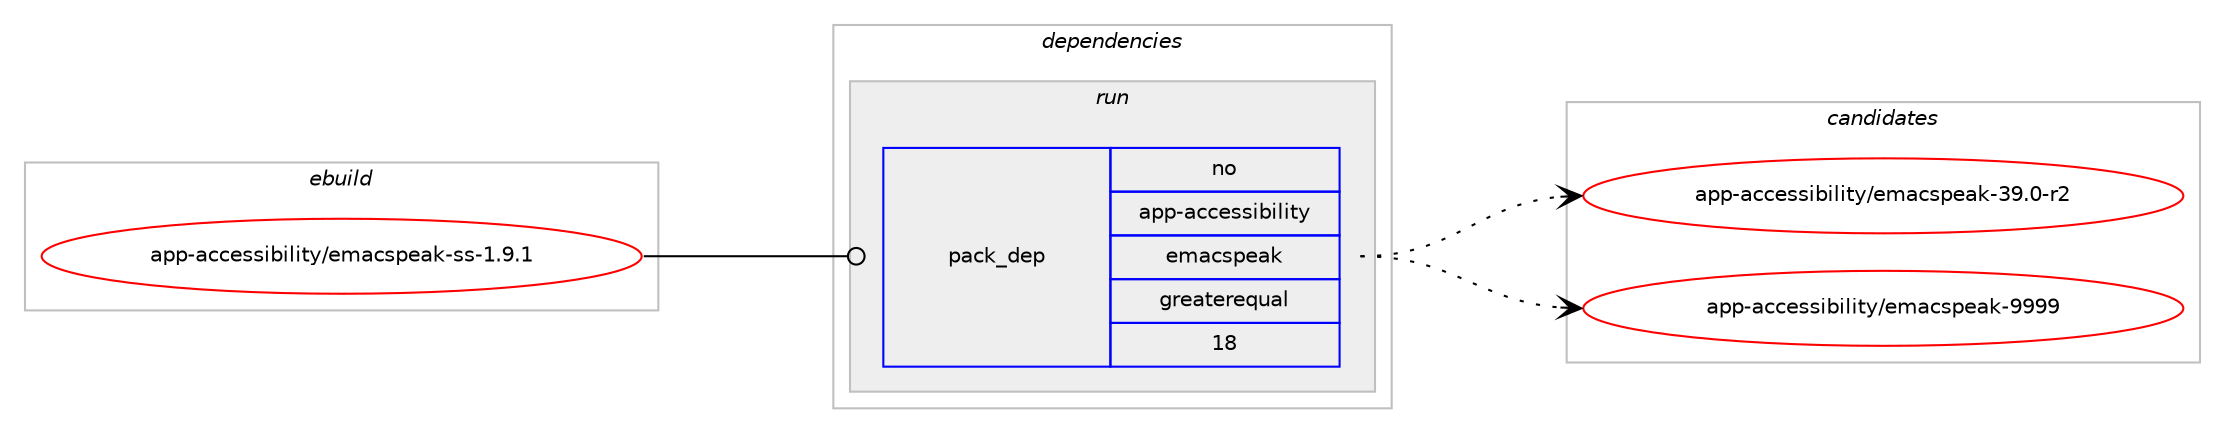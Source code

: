 digraph prolog {

# *************
# Graph options
# *************

newrank=true;
concentrate=true;
compound=true;
graph [rankdir=LR,fontname=Helvetica,fontsize=10,ranksep=1.5];#, ranksep=2.5, nodesep=0.2];
edge  [arrowhead=vee];
node  [fontname=Helvetica,fontsize=10];

# **********
# The ebuild
# **********

subgraph cluster_leftcol {
color=gray;
rank=same;
label=<<i>ebuild</i>>;
id [label="app-accessibility/emacspeak-ss-1.9.1", color=red, width=4, href="../app-accessibility/emacspeak-ss-1.9.1.svg"];
}

# ****************
# The dependencies
# ****************

subgraph cluster_midcol {
color=gray;
label=<<i>dependencies</i>>;
subgraph cluster_compile {
fillcolor="#eeeeee";
style=filled;
label=<<i>compile</i>>;
}
subgraph cluster_compileandrun {
fillcolor="#eeeeee";
style=filled;
label=<<i>compile and run</i>>;
}
subgraph cluster_run {
fillcolor="#eeeeee";
style=filled;
label=<<i>run</i>>;
subgraph pack899089 {
dependency1263135 [label=<<TABLE BORDER="0" CELLBORDER="1" CELLSPACING="0" CELLPADDING="4" WIDTH="220"><TR><TD ROWSPAN="6" CELLPADDING="30">pack_dep</TD></TR><TR><TD WIDTH="110">no</TD></TR><TR><TD>app-accessibility</TD></TR><TR><TD>emacspeak</TD></TR><TR><TD>greaterequal</TD></TR><TR><TD>18</TD></TR></TABLE>>, shape=none, color=blue];
}
id:e -> dependency1263135:w [weight=20,style="solid",arrowhead="odot"];
}
}

# **************
# The candidates
# **************

subgraph cluster_choices {
rank=same;
color=gray;
label=<<i>candidates</i>>;

subgraph choice899089 {
color=black;
nodesep=1;
choice9711211245979999101115115105981051081051161214710110997991151121019710745515746484511450 [label="app-accessibility/emacspeak-39.0-r2", color=red, width=4,href="../app-accessibility/emacspeak-39.0-r2.svg"];
choice971121124597999910111511510598105108105116121471011099799115112101971074557575757 [label="app-accessibility/emacspeak-9999", color=red, width=4,href="../app-accessibility/emacspeak-9999.svg"];
dependency1263135:e -> choice9711211245979999101115115105981051081051161214710110997991151121019710745515746484511450:w [style=dotted,weight="100"];
dependency1263135:e -> choice971121124597999910111511510598105108105116121471011099799115112101971074557575757:w [style=dotted,weight="100"];
}
}

}
